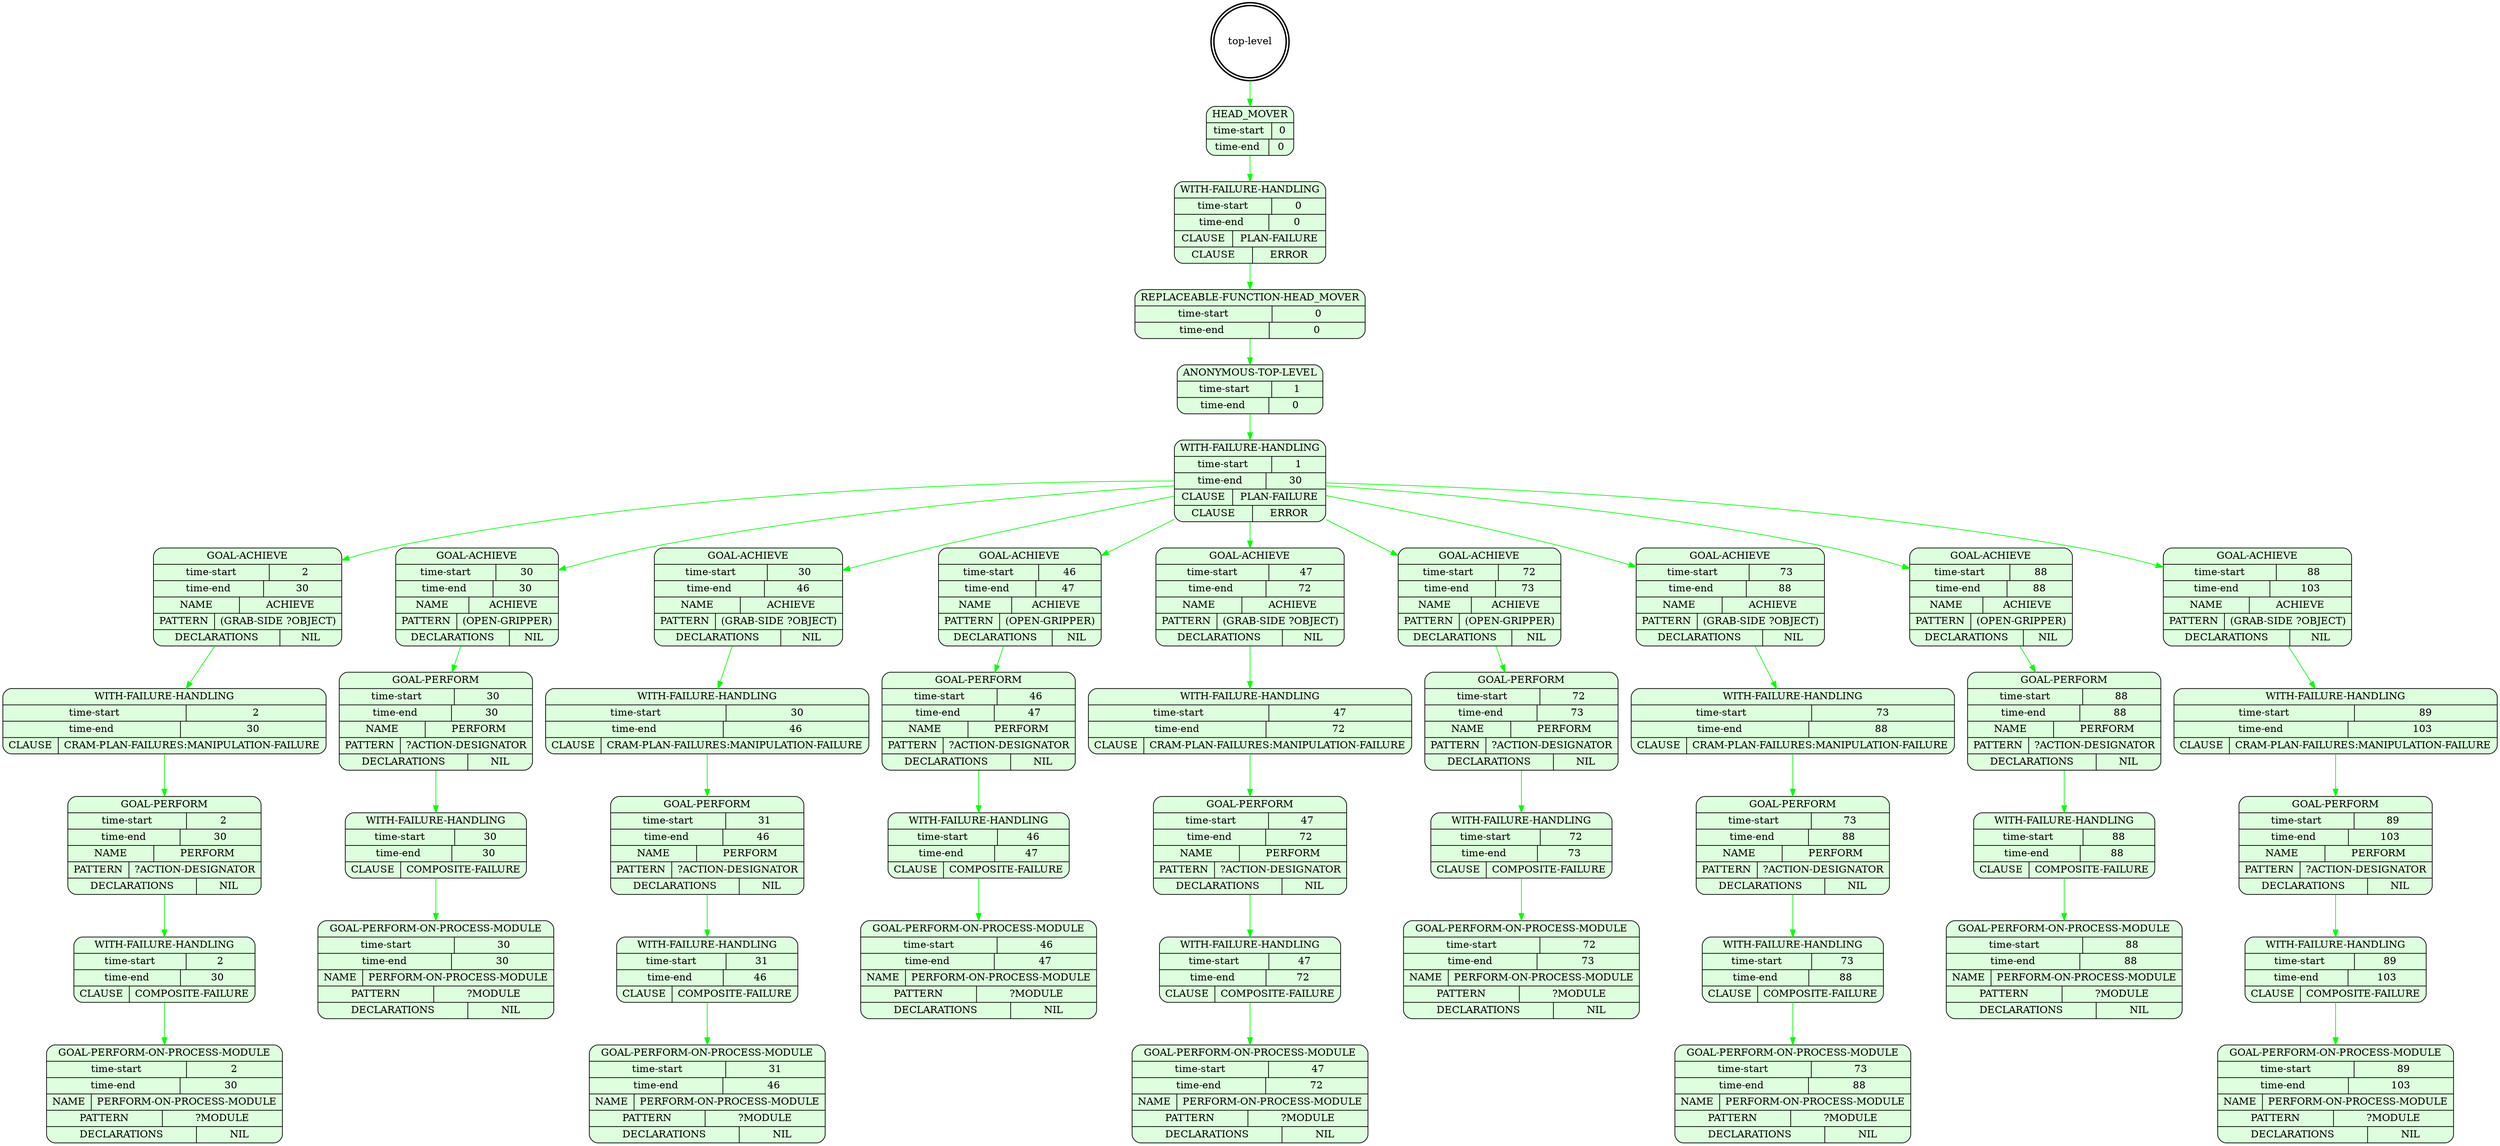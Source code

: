 digraph plangraph_j6Vo4P8uLXjtWu4c {
  node_qHozpfY3TMV2DFm5 [shape=doublecircle, style=bold, label="top-level"];

  node_e14uazF7ryolZlhm [shape=Mrecord, style=filled, fillcolor="#ddffdd", label="{HEAD_MOVER|{time-start | 0}|{time-end | 0}}"];
  edge [color="green", label=""];
  node_qHozpfY3TMV2DFm5 -> node_e14uazF7ryolZlhm;

  node_NRT0wf0827yeXjPY [shape=Mrecord, style=filled, fillcolor="#ddffdd", label="{WITH-FAILURE-HANDLING|{time-start | 0}|{time-end | 0}|{CLAUSE | PLAN-FAILURE}|{CLAUSE | ERROR}}"];
  edge [color="green", label=""];
  node_e14uazF7ryolZlhm -> node_NRT0wf0827yeXjPY;

  node_FkMbPNPPWq92uT56 [shape=Mrecord, style=filled, fillcolor="#ddffdd", label="{REPLACEABLE-FUNCTION-HEAD_MOVER|{time-start | 0}|{time-end | 0}}"];
  edge [color="green", label=""];
  node_NRT0wf0827yeXjPY -> node_FkMbPNPPWq92uT56;

  node_d4U5VfMGxNBlGuuS [shape=Mrecord, style=filled, fillcolor="#ddffdd", label="{ANONYMOUS-TOP-LEVEL|{time-start | 1}|{time-end | 0}}"];
  edge [color="green", label=""];
  node_FkMbPNPPWq92uT56 -> node_d4U5VfMGxNBlGuuS;

  node_nMescXqp4J8L0xwI [shape=Mrecord, style=filled, fillcolor="#ddffdd", label="{WITH-FAILURE-HANDLING|{time-start | 1}|{time-end | 30}|{CLAUSE | PLAN-FAILURE}|{CLAUSE | ERROR}}"];
  edge [color="green", label=""];
  node_d4U5VfMGxNBlGuuS -> node_nMescXqp4J8L0xwI;

  node_efA2tHMdSuMXhLjU [shape=Mrecord, style=filled, fillcolor="#ddffdd", label="{GOAL-ACHIEVE|{time-start | 2}|{time-end | 30}|{NAME | ACHIEVE}|{PATTERN | (GRAB-SIDE ?OBJECT)}|{DECLARATIONS | NIL}}"];
  edge [color="green", label=""];
  node_nMescXqp4J8L0xwI -> node_efA2tHMdSuMXhLjU;

  node_57pj5kKHiUS51DNP [shape=Mrecord, style=filled, fillcolor="#ddffdd", label="{WITH-FAILURE-HANDLING|{time-start | 2}|{time-end | 30}|{CLAUSE | CRAM-PLAN-FAILURES:MANIPULATION-FAILURE}}"];
  edge [color="green", label=""];
  node_efA2tHMdSuMXhLjU -> node_57pj5kKHiUS51DNP;

  node_lLKjHroO2VvM9qgm [shape=Mrecord, style=filled, fillcolor="#ddffdd", label="{GOAL-PERFORM|{time-start | 2}|{time-end | 30}|{NAME | PERFORM}|{PATTERN | ?ACTION-DESIGNATOR}|{DECLARATIONS | NIL}}"];
  edge [color="green", label=""];
  node_57pj5kKHiUS51DNP -> node_lLKjHroO2VvM9qgm;

  node_tgEFt8fwsD3hZ4eu [shape=Mrecord, style=filled, fillcolor="#ddffdd", label="{WITH-FAILURE-HANDLING|{time-start | 2}|{time-end | 30}|{CLAUSE | COMPOSITE-FAILURE}}"];
  edge [color="green", label=""];
  node_lLKjHroO2VvM9qgm -> node_tgEFt8fwsD3hZ4eu;

  node_dch7BOscNuQ9PA2Q [shape=Mrecord, style=filled, fillcolor="#ddffdd", label="{GOAL-PERFORM-ON-PROCESS-MODULE|{time-start | 2}|{time-end | 30}|{NAME | PERFORM-ON-PROCESS-MODULE}|{PATTERN | ?MODULE}|{DECLARATIONS | NIL}}"];
  edge [color="green", label=""];
  node_tgEFt8fwsD3hZ4eu -> node_dch7BOscNuQ9PA2Q;

  node_Le0D7Rip6CYLXTzH [shape=Mrecord, style=filled, fillcolor="#ddffdd", label="{GOAL-ACHIEVE|{time-start | 30}|{time-end | 30}|{NAME | ACHIEVE}|{PATTERN | (OPEN-GRIPPER)}|{DECLARATIONS | NIL}}"];
  edge [color="green", label=""];
  node_nMescXqp4J8L0xwI -> node_Le0D7Rip6CYLXTzH;

  node_VWNFWshBIaqRs60T [shape=Mrecord, style=filled, fillcolor="#ddffdd", label="{GOAL-PERFORM|{time-start | 30}|{time-end | 30}|{NAME | PERFORM}|{PATTERN | ?ACTION-DESIGNATOR}|{DECLARATIONS | NIL}}"];
  edge [color="green", label=""];
  node_Le0D7Rip6CYLXTzH -> node_VWNFWshBIaqRs60T;

  node_0jjX5Ae0wIZq2XWJ [shape=Mrecord, style=filled, fillcolor="#ddffdd", label="{WITH-FAILURE-HANDLING|{time-start | 30}|{time-end | 30}|{CLAUSE | COMPOSITE-FAILURE}}"];
  edge [color="green", label=""];
  node_VWNFWshBIaqRs60T -> node_0jjX5Ae0wIZq2XWJ;

  node_D2N402DuIpmjpPzB [shape=Mrecord, style=filled, fillcolor="#ddffdd", label="{GOAL-PERFORM-ON-PROCESS-MODULE|{time-start | 30}|{time-end | 30}|{NAME | PERFORM-ON-PROCESS-MODULE}|{PATTERN | ?MODULE}|{DECLARATIONS | NIL}}"];
  edge [color="green", label=""];
  node_0jjX5Ae0wIZq2XWJ -> node_D2N402DuIpmjpPzB;

  node_njAUi2y6vqMdqyjX [shape=Mrecord, style=filled, fillcolor="#ddffdd", label="{GOAL-ACHIEVE|{time-start | 30}|{time-end | 46}|{NAME | ACHIEVE}|{PATTERN | (GRAB-SIDE ?OBJECT)}|{DECLARATIONS | NIL}}"];
  edge [color="green", label=""];
  node_nMescXqp4J8L0xwI -> node_njAUi2y6vqMdqyjX;

  node_vmKttBXPivq29lwt [shape=Mrecord, style=filled, fillcolor="#ddffdd", label="{WITH-FAILURE-HANDLING|{time-start | 30}|{time-end | 46}|{CLAUSE | CRAM-PLAN-FAILURES:MANIPULATION-FAILURE}}"];
  edge [color="green", label=""];
  node_njAUi2y6vqMdqyjX -> node_vmKttBXPivq29lwt;

  node_duk869J91iVqTnIv [shape=Mrecord, style=filled, fillcolor="#ddffdd", label="{GOAL-PERFORM|{time-start | 31}|{time-end | 46}|{NAME | PERFORM}|{PATTERN | ?ACTION-DESIGNATOR}|{DECLARATIONS | NIL}}"];
  edge [color="green", label=""];
  node_vmKttBXPivq29lwt -> node_duk869J91iVqTnIv;

  node_BxJJKvGBoS5XNz9U [shape=Mrecord, style=filled, fillcolor="#ddffdd", label="{WITH-FAILURE-HANDLING|{time-start | 31}|{time-end | 46}|{CLAUSE | COMPOSITE-FAILURE}}"];
  edge [color="green", label=""];
  node_duk869J91iVqTnIv -> node_BxJJKvGBoS5XNz9U;

  node_oCX9WH2YPoxfmIpV [shape=Mrecord, style=filled, fillcolor="#ddffdd", label="{GOAL-PERFORM-ON-PROCESS-MODULE|{time-start | 31}|{time-end | 46}|{NAME | PERFORM-ON-PROCESS-MODULE}|{PATTERN | ?MODULE}|{DECLARATIONS | NIL}}"];
  edge [color="green", label=""];
  node_BxJJKvGBoS5XNz9U -> node_oCX9WH2YPoxfmIpV;

  node_U42hLSPNqz8hrKLZ [shape=Mrecord, style=filled, fillcolor="#ddffdd", label="{GOAL-ACHIEVE|{time-start | 46}|{time-end | 47}|{NAME | ACHIEVE}|{PATTERN | (OPEN-GRIPPER)}|{DECLARATIONS | NIL}}"];
  edge [color="green", label=""];
  node_nMescXqp4J8L0xwI -> node_U42hLSPNqz8hrKLZ;

  node_PSVVsaZD8nkxss3z [shape=Mrecord, style=filled, fillcolor="#ddffdd", label="{GOAL-PERFORM|{time-start | 46}|{time-end | 47}|{NAME | PERFORM}|{PATTERN | ?ACTION-DESIGNATOR}|{DECLARATIONS | NIL}}"];
  edge [color="green", label=""];
  node_U42hLSPNqz8hrKLZ -> node_PSVVsaZD8nkxss3z;

  node_0XLh1ZYiRa2CHdLD [shape=Mrecord, style=filled, fillcolor="#ddffdd", label="{WITH-FAILURE-HANDLING|{time-start | 46}|{time-end | 47}|{CLAUSE | COMPOSITE-FAILURE}}"];
  edge [color="green", label=""];
  node_PSVVsaZD8nkxss3z -> node_0XLh1ZYiRa2CHdLD;

  node_c6FYowcrMLmyKQ9b [shape=Mrecord, style=filled, fillcolor="#ddffdd", label="{GOAL-PERFORM-ON-PROCESS-MODULE|{time-start | 46}|{time-end | 47}|{NAME | PERFORM-ON-PROCESS-MODULE}|{PATTERN | ?MODULE}|{DECLARATIONS | NIL}}"];
  edge [color="green", label=""];
  node_0XLh1ZYiRa2CHdLD -> node_c6FYowcrMLmyKQ9b;

  node_0ScWAg5WJRs3ESE1 [shape=Mrecord, style=filled, fillcolor="#ddffdd", label="{GOAL-ACHIEVE|{time-start | 47}|{time-end | 72}|{NAME | ACHIEVE}|{PATTERN | (GRAB-SIDE ?OBJECT)}|{DECLARATIONS | NIL}}"];
  edge [color="green", label=""];
  node_nMescXqp4J8L0xwI -> node_0ScWAg5WJRs3ESE1;

  node_xWL9u45EAFP9jLn3 [shape=Mrecord, style=filled, fillcolor="#ddffdd", label="{WITH-FAILURE-HANDLING|{time-start | 47}|{time-end | 72}|{CLAUSE | CRAM-PLAN-FAILURES:MANIPULATION-FAILURE}}"];
  edge [color="green", label=""];
  node_0ScWAg5WJRs3ESE1 -> node_xWL9u45EAFP9jLn3;

  node_HK5VSCJqCXflTWEE [shape=Mrecord, style=filled, fillcolor="#ddffdd", label="{GOAL-PERFORM|{time-start | 47}|{time-end | 72}|{NAME | PERFORM}|{PATTERN | ?ACTION-DESIGNATOR}|{DECLARATIONS | NIL}}"];
  edge [color="green", label=""];
  node_xWL9u45EAFP9jLn3 -> node_HK5VSCJqCXflTWEE;

  node_bfHYPbOLlQgEMAuS [shape=Mrecord, style=filled, fillcolor="#ddffdd", label="{WITH-FAILURE-HANDLING|{time-start | 47}|{time-end | 72}|{CLAUSE | COMPOSITE-FAILURE}}"];
  edge [color="green", label=""];
  node_HK5VSCJqCXflTWEE -> node_bfHYPbOLlQgEMAuS;

  node_wuoYXNyDQTbaPKsy [shape=Mrecord, style=filled, fillcolor="#ddffdd", label="{GOAL-PERFORM-ON-PROCESS-MODULE|{time-start | 47}|{time-end | 72}|{NAME | PERFORM-ON-PROCESS-MODULE}|{PATTERN | ?MODULE}|{DECLARATIONS | NIL}}"];
  edge [color="green", label=""];
  node_bfHYPbOLlQgEMAuS -> node_wuoYXNyDQTbaPKsy;

  node_zBuGF5qQNgBOENo7 [shape=Mrecord, style=filled, fillcolor="#ddffdd", label="{GOAL-ACHIEVE|{time-start | 72}|{time-end | 73}|{NAME | ACHIEVE}|{PATTERN | (OPEN-GRIPPER)}|{DECLARATIONS | NIL}}"];
  edge [color="green", label=""];
  node_nMescXqp4J8L0xwI -> node_zBuGF5qQNgBOENo7;

  node_8ON82s2UF8xePqxE [shape=Mrecord, style=filled, fillcolor="#ddffdd", label="{GOAL-PERFORM|{time-start | 72}|{time-end | 73}|{NAME | PERFORM}|{PATTERN | ?ACTION-DESIGNATOR}|{DECLARATIONS | NIL}}"];
  edge [color="green", label=""];
  node_zBuGF5qQNgBOENo7 -> node_8ON82s2UF8xePqxE;

  node_jSsmWqgK2M5cKm0U [shape=Mrecord, style=filled, fillcolor="#ddffdd", label="{WITH-FAILURE-HANDLING|{time-start | 72}|{time-end | 73}|{CLAUSE | COMPOSITE-FAILURE}}"];
  edge [color="green", label=""];
  node_8ON82s2UF8xePqxE -> node_jSsmWqgK2M5cKm0U;

  node_qSxvStV7khDYiEZV [shape=Mrecord, style=filled, fillcolor="#ddffdd", label="{GOAL-PERFORM-ON-PROCESS-MODULE|{time-start | 72}|{time-end | 73}|{NAME | PERFORM-ON-PROCESS-MODULE}|{PATTERN | ?MODULE}|{DECLARATIONS | NIL}}"];
  edge [color="green", label=""];
  node_jSsmWqgK2M5cKm0U -> node_qSxvStV7khDYiEZV;

  node_OsSQgEnqH2TPZzMM [shape=Mrecord, style=filled, fillcolor="#ddffdd", label="{GOAL-ACHIEVE|{time-start | 73}|{time-end | 88}|{NAME | ACHIEVE}|{PATTERN | (GRAB-SIDE ?OBJECT)}|{DECLARATIONS | NIL}}"];
  edge [color="green", label=""];
  node_nMescXqp4J8L0xwI -> node_OsSQgEnqH2TPZzMM;

  node_BbNUERtMhEkkM4jK [shape=Mrecord, style=filled, fillcolor="#ddffdd", label="{WITH-FAILURE-HANDLING|{time-start | 73}|{time-end | 88}|{CLAUSE | CRAM-PLAN-FAILURES:MANIPULATION-FAILURE}}"];
  edge [color="green", label=""];
  node_OsSQgEnqH2TPZzMM -> node_BbNUERtMhEkkM4jK;

  node_Gg6O1LmKcl03slPq [shape=Mrecord, style=filled, fillcolor="#ddffdd", label="{GOAL-PERFORM|{time-start | 73}|{time-end | 88}|{NAME | PERFORM}|{PATTERN | ?ACTION-DESIGNATOR}|{DECLARATIONS | NIL}}"];
  edge [color="green", label=""];
  node_BbNUERtMhEkkM4jK -> node_Gg6O1LmKcl03slPq;

  node_yDGHepqc0NHJV8c4 [shape=Mrecord, style=filled, fillcolor="#ddffdd", label="{WITH-FAILURE-HANDLING|{time-start | 73}|{time-end | 88}|{CLAUSE | COMPOSITE-FAILURE}}"];
  edge [color="green", label=""];
  node_Gg6O1LmKcl03slPq -> node_yDGHepqc0NHJV8c4;

  node_L8SnZrpsNjLDEq4O [shape=Mrecord, style=filled, fillcolor="#ddffdd", label="{GOAL-PERFORM-ON-PROCESS-MODULE|{time-start | 73}|{time-end | 88}|{NAME | PERFORM-ON-PROCESS-MODULE}|{PATTERN | ?MODULE}|{DECLARATIONS | NIL}}"];
  edge [color="green", label=""];
  node_yDGHepqc0NHJV8c4 -> node_L8SnZrpsNjLDEq4O;

  node_oVIFpmn8RCbyl136 [shape=Mrecord, style=filled, fillcolor="#ddffdd", label="{GOAL-ACHIEVE|{time-start | 88}|{time-end | 88}|{NAME | ACHIEVE}|{PATTERN | (OPEN-GRIPPER)}|{DECLARATIONS | NIL}}"];
  edge [color="green", label=""];
  node_nMescXqp4J8L0xwI -> node_oVIFpmn8RCbyl136;

  node_DvZmxcCx0rVcQWh1 [shape=Mrecord, style=filled, fillcolor="#ddffdd", label="{GOAL-PERFORM|{time-start | 88}|{time-end | 88}|{NAME | PERFORM}|{PATTERN | ?ACTION-DESIGNATOR}|{DECLARATIONS | NIL}}"];
  edge [color="green", label=""];
  node_oVIFpmn8RCbyl136 -> node_DvZmxcCx0rVcQWh1;

  node_Nc7wJ8uVexX0rZsi [shape=Mrecord, style=filled, fillcolor="#ddffdd", label="{WITH-FAILURE-HANDLING|{time-start | 88}|{time-end | 88}|{CLAUSE | COMPOSITE-FAILURE}}"];
  edge [color="green", label=""];
  node_DvZmxcCx0rVcQWh1 -> node_Nc7wJ8uVexX0rZsi;

  node_MHZNfWuCPY9aAgih [shape=Mrecord, style=filled, fillcolor="#ddffdd", label="{GOAL-PERFORM-ON-PROCESS-MODULE|{time-start | 88}|{time-end | 88}|{NAME | PERFORM-ON-PROCESS-MODULE}|{PATTERN | ?MODULE}|{DECLARATIONS | NIL}}"];
  edge [color="green", label=""];
  node_Nc7wJ8uVexX0rZsi -> node_MHZNfWuCPY9aAgih;

  node_s344STt7AfaHlICU [shape=Mrecord, style=filled, fillcolor="#ddffdd", label="{GOAL-ACHIEVE|{time-start | 88}|{time-end | 103}|{NAME | ACHIEVE}|{PATTERN | (GRAB-SIDE ?OBJECT)}|{DECLARATIONS | NIL}}"];
  edge [color="green", label=""];
  node_nMescXqp4J8L0xwI -> node_s344STt7AfaHlICU;

  node_s4smJYMCBAIOmhCE [shape=Mrecord, style=filled, fillcolor="#ddffdd", label="{WITH-FAILURE-HANDLING|{time-start | 89}|{time-end | 103}|{CLAUSE | CRAM-PLAN-FAILURES:MANIPULATION-FAILURE}}"];
  edge [color="green", label=""];
  node_s344STt7AfaHlICU -> node_s4smJYMCBAIOmhCE;

  node_XJhYIwhz5MuXMLiy [shape=Mrecord, style=filled, fillcolor="#ddffdd", label="{GOAL-PERFORM|{time-start | 89}|{time-end | 103}|{NAME | PERFORM}|{PATTERN | ?ACTION-DESIGNATOR}|{DECLARATIONS | NIL}}"];
  edge [color="green", label=""];
  node_s4smJYMCBAIOmhCE -> node_XJhYIwhz5MuXMLiy;

  node_fyFlt8AZ7bvBjA0j [shape=Mrecord, style=filled, fillcolor="#ddffdd", label="{WITH-FAILURE-HANDLING|{time-start | 89}|{time-end | 103}|{CLAUSE | COMPOSITE-FAILURE}}"];
  edge [color="green", label=""];
  node_XJhYIwhz5MuXMLiy -> node_fyFlt8AZ7bvBjA0j;

  node_qgkyAzjbLliRNpjW [shape=Mrecord, style=filled, fillcolor="#ddffdd", label="{GOAL-PERFORM-ON-PROCESS-MODULE|{time-start | 89}|{time-end | 103}|{NAME | PERFORM-ON-PROCESS-MODULE}|{PATTERN | ?MODULE}|{DECLARATIONS | NIL}}"];
  edge [color="green", label=""];
  node_fyFlt8AZ7bvBjA0j -> node_qgkyAzjbLliRNpjW;
}
